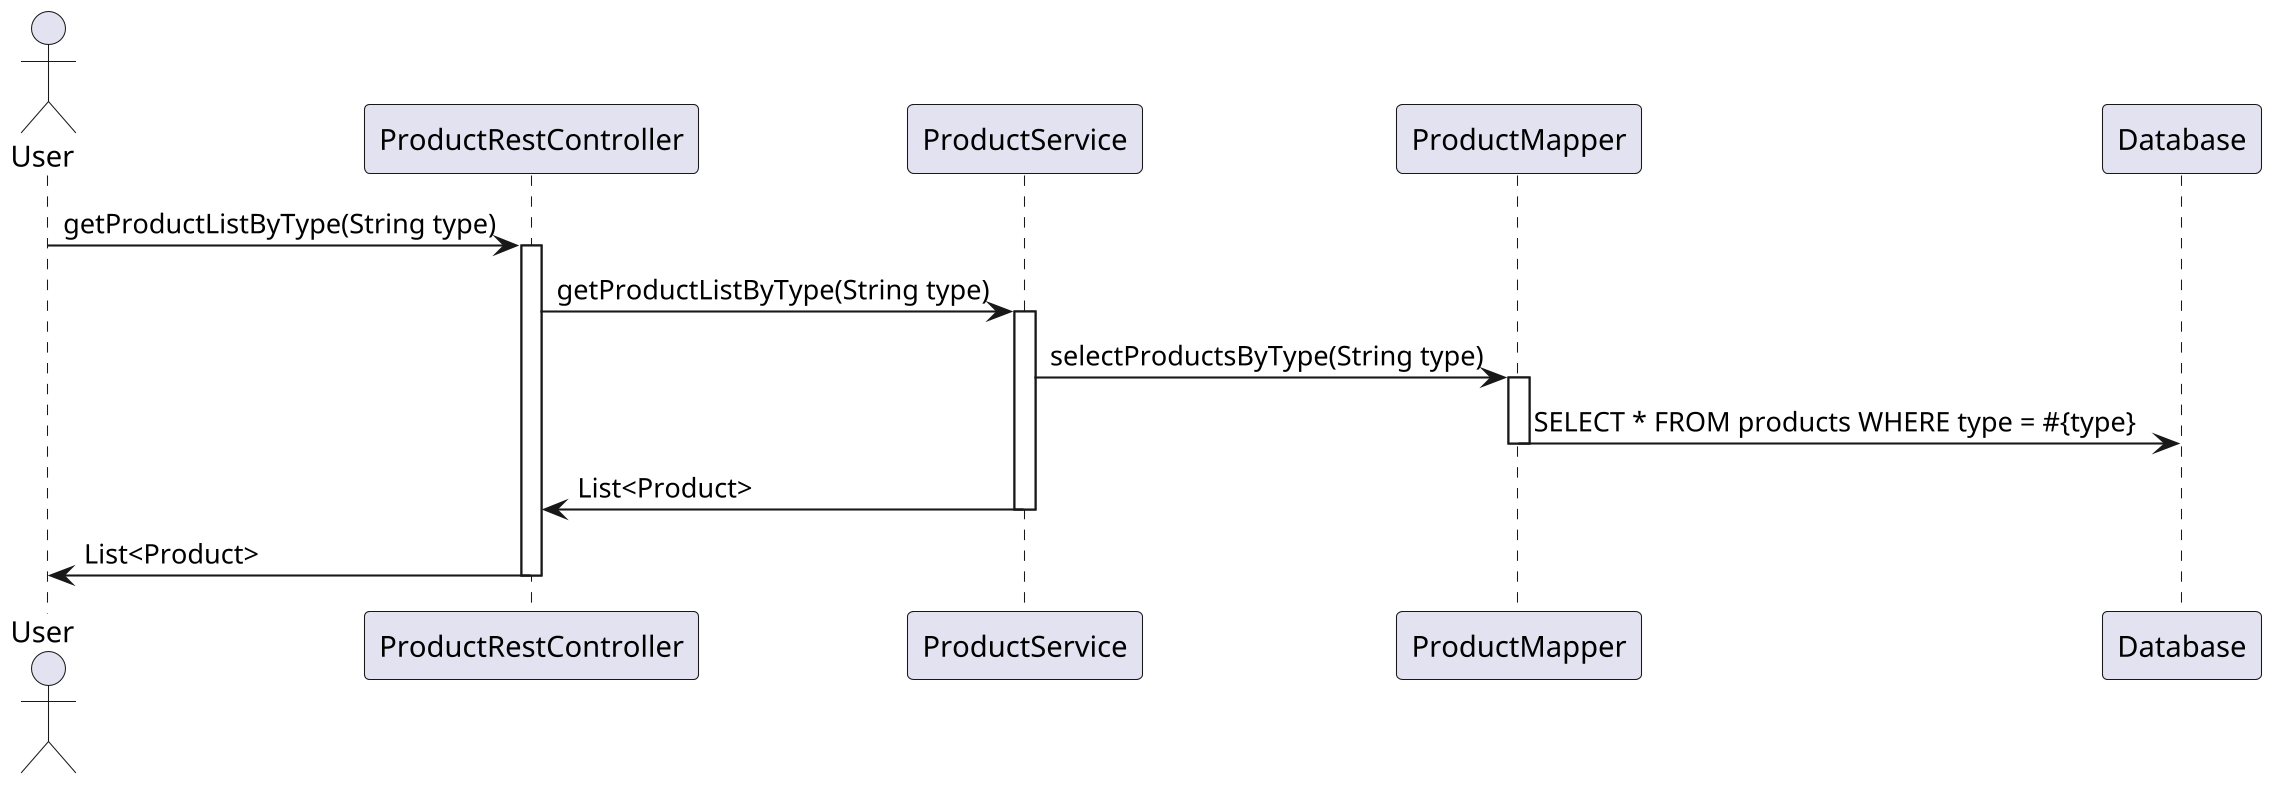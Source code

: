 @startuml
skinparam dpi 200

actor User

User -> ProductRestController : getProductListByType(String type)
activate ProductRestController

ProductRestController -> ProductService : getProductListByType(String type)
activate ProductService

ProductService -> ProductMapper : selectProductsByType(String type)
activate ProductMapper
ProductMapper -> Database : SELECT * FROM products WHERE type = #{type}
deactivate ProductMapper

ProductService -> ProductRestController : List<Product>
deactivate ProductService

ProductRestController -> User : List<Product>
deactivate ProductRestController

@enduml